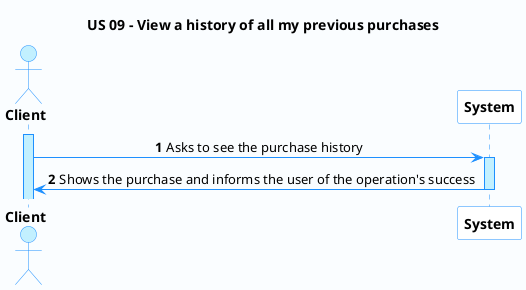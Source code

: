 @startuml

'-Style----------------------------------------------------------------------------------------------------------------

autonumber

skinparam DefaultTextAlignment center

skinparam BackgroundColor #fafdff

skinparam participant {
    BackgroundColor AWS_BG_COLOR
    BorderColor AWS_BORDER_COLOR
}

skinparam sequence {
    LifeLineBorderColor DodgerBlue
    LifeLineBackgroundColor APPLICATION

    ActorBackgroundColor APPLICATION
    ActorBorderColor DodgerBlue

    BackgroundColor #FFFFFF
    ArrowColor DodgerBlue
    BorderColor DodgerBlue
    ParticipantBorderColor DodgerBlue

    GroupBorderColor #082642
    GroupBackgroundColor APPLICATION
}


'-Title----------------------------------------------------------------------------------------------------------------

title US 09 - View a history of all my previous purchases

'-Actors/Participants--------------------------------------------------------------------------------------------------

actor "<b>Client" as A
participant "<b>System" as CR


'-Associations---------------------------------------------------------------------------------------------------------

activate A

A -> CR: Asks to see the purchase history
activate CR


CR -> A: Shows the purchase and informs the user of the operation's success
deactivate CR
'----------------------------------------------------------------------------------------------------------------------

@enduml